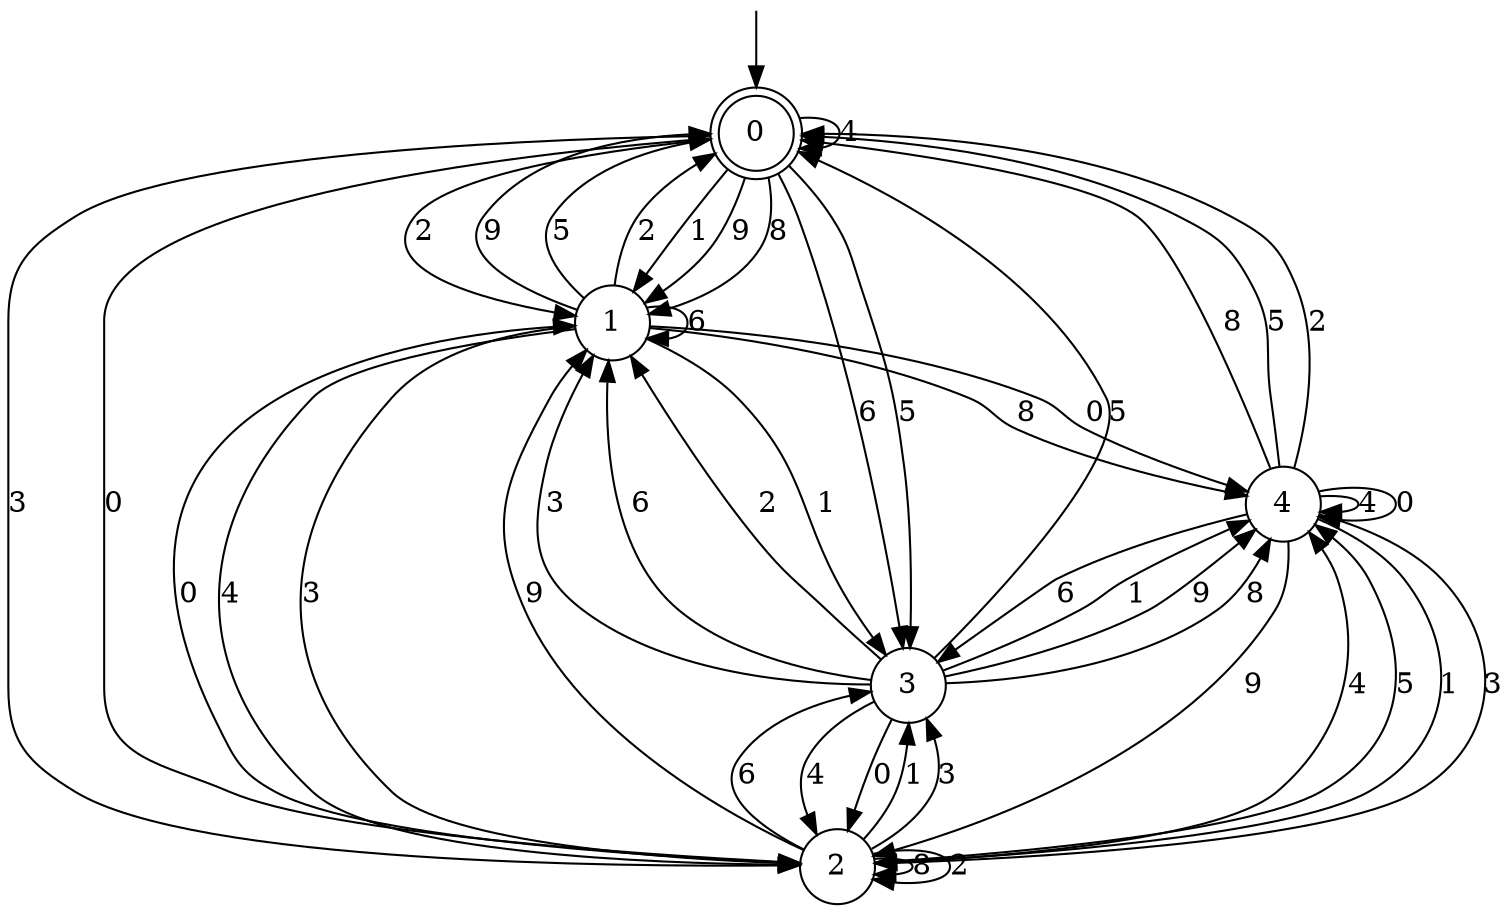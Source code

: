 digraph g {

	s0 [shape="doublecircle" label="0"];
	s1 [shape="circle" label="1"];
	s2 [shape="circle" label="2"];
	s3 [shape="circle" label="3"];
	s4 [shape="circle" label="4"];
	s0 -> s0 [label="4"];
	s0 -> s1 [label="1"];
	s0 -> s1 [label="9"];
	s0 -> s1 [label="8"];
	s0 -> s2 [label="3"];
	s0 -> s3 [label="6"];
	s0 -> s3 [label="5"];
	s0 -> s2 [label="0"];
	s0 -> s1 [label="2"];
	s1 -> s2 [label="4"];
	s1 -> s3 [label="1"];
	s1 -> s0 [label="9"];
	s1 -> s4 [label="8"];
	s1 -> s2 [label="3"];
	s1 -> s1 [label="6"];
	s1 -> s0 [label="5"];
	s1 -> s4 [label="0"];
	s1 -> s0 [label="2"];
	s2 -> s4 [label="4"];
	s2 -> s3 [label="1"];
	s2 -> s1 [label="9"];
	s2 -> s2 [label="8"];
	s2 -> s3 [label="3"];
	s2 -> s3 [label="6"];
	s2 -> s4 [label="5"];
	s2 -> s1 [label="0"];
	s2 -> s2 [label="2"];
	s3 -> s2 [label="4"];
	s3 -> s4 [label="1"];
	s3 -> s4 [label="9"];
	s3 -> s4 [label="8"];
	s3 -> s1 [label="3"];
	s3 -> s1 [label="6"];
	s3 -> s0 [label="5"];
	s3 -> s2 [label="0"];
	s3 -> s1 [label="2"];
	s4 -> s4 [label="4"];
	s4 -> s2 [label="1"];
	s4 -> s2 [label="9"];
	s4 -> s0 [label="8"];
	s4 -> s2 [label="3"];
	s4 -> s3 [label="6"];
	s4 -> s0 [label="5"];
	s4 -> s4 [label="0"];
	s4 -> s0 [label="2"];

__start0 [label="" shape="none" width="0" height="0"];
__start0 -> s0;

}
